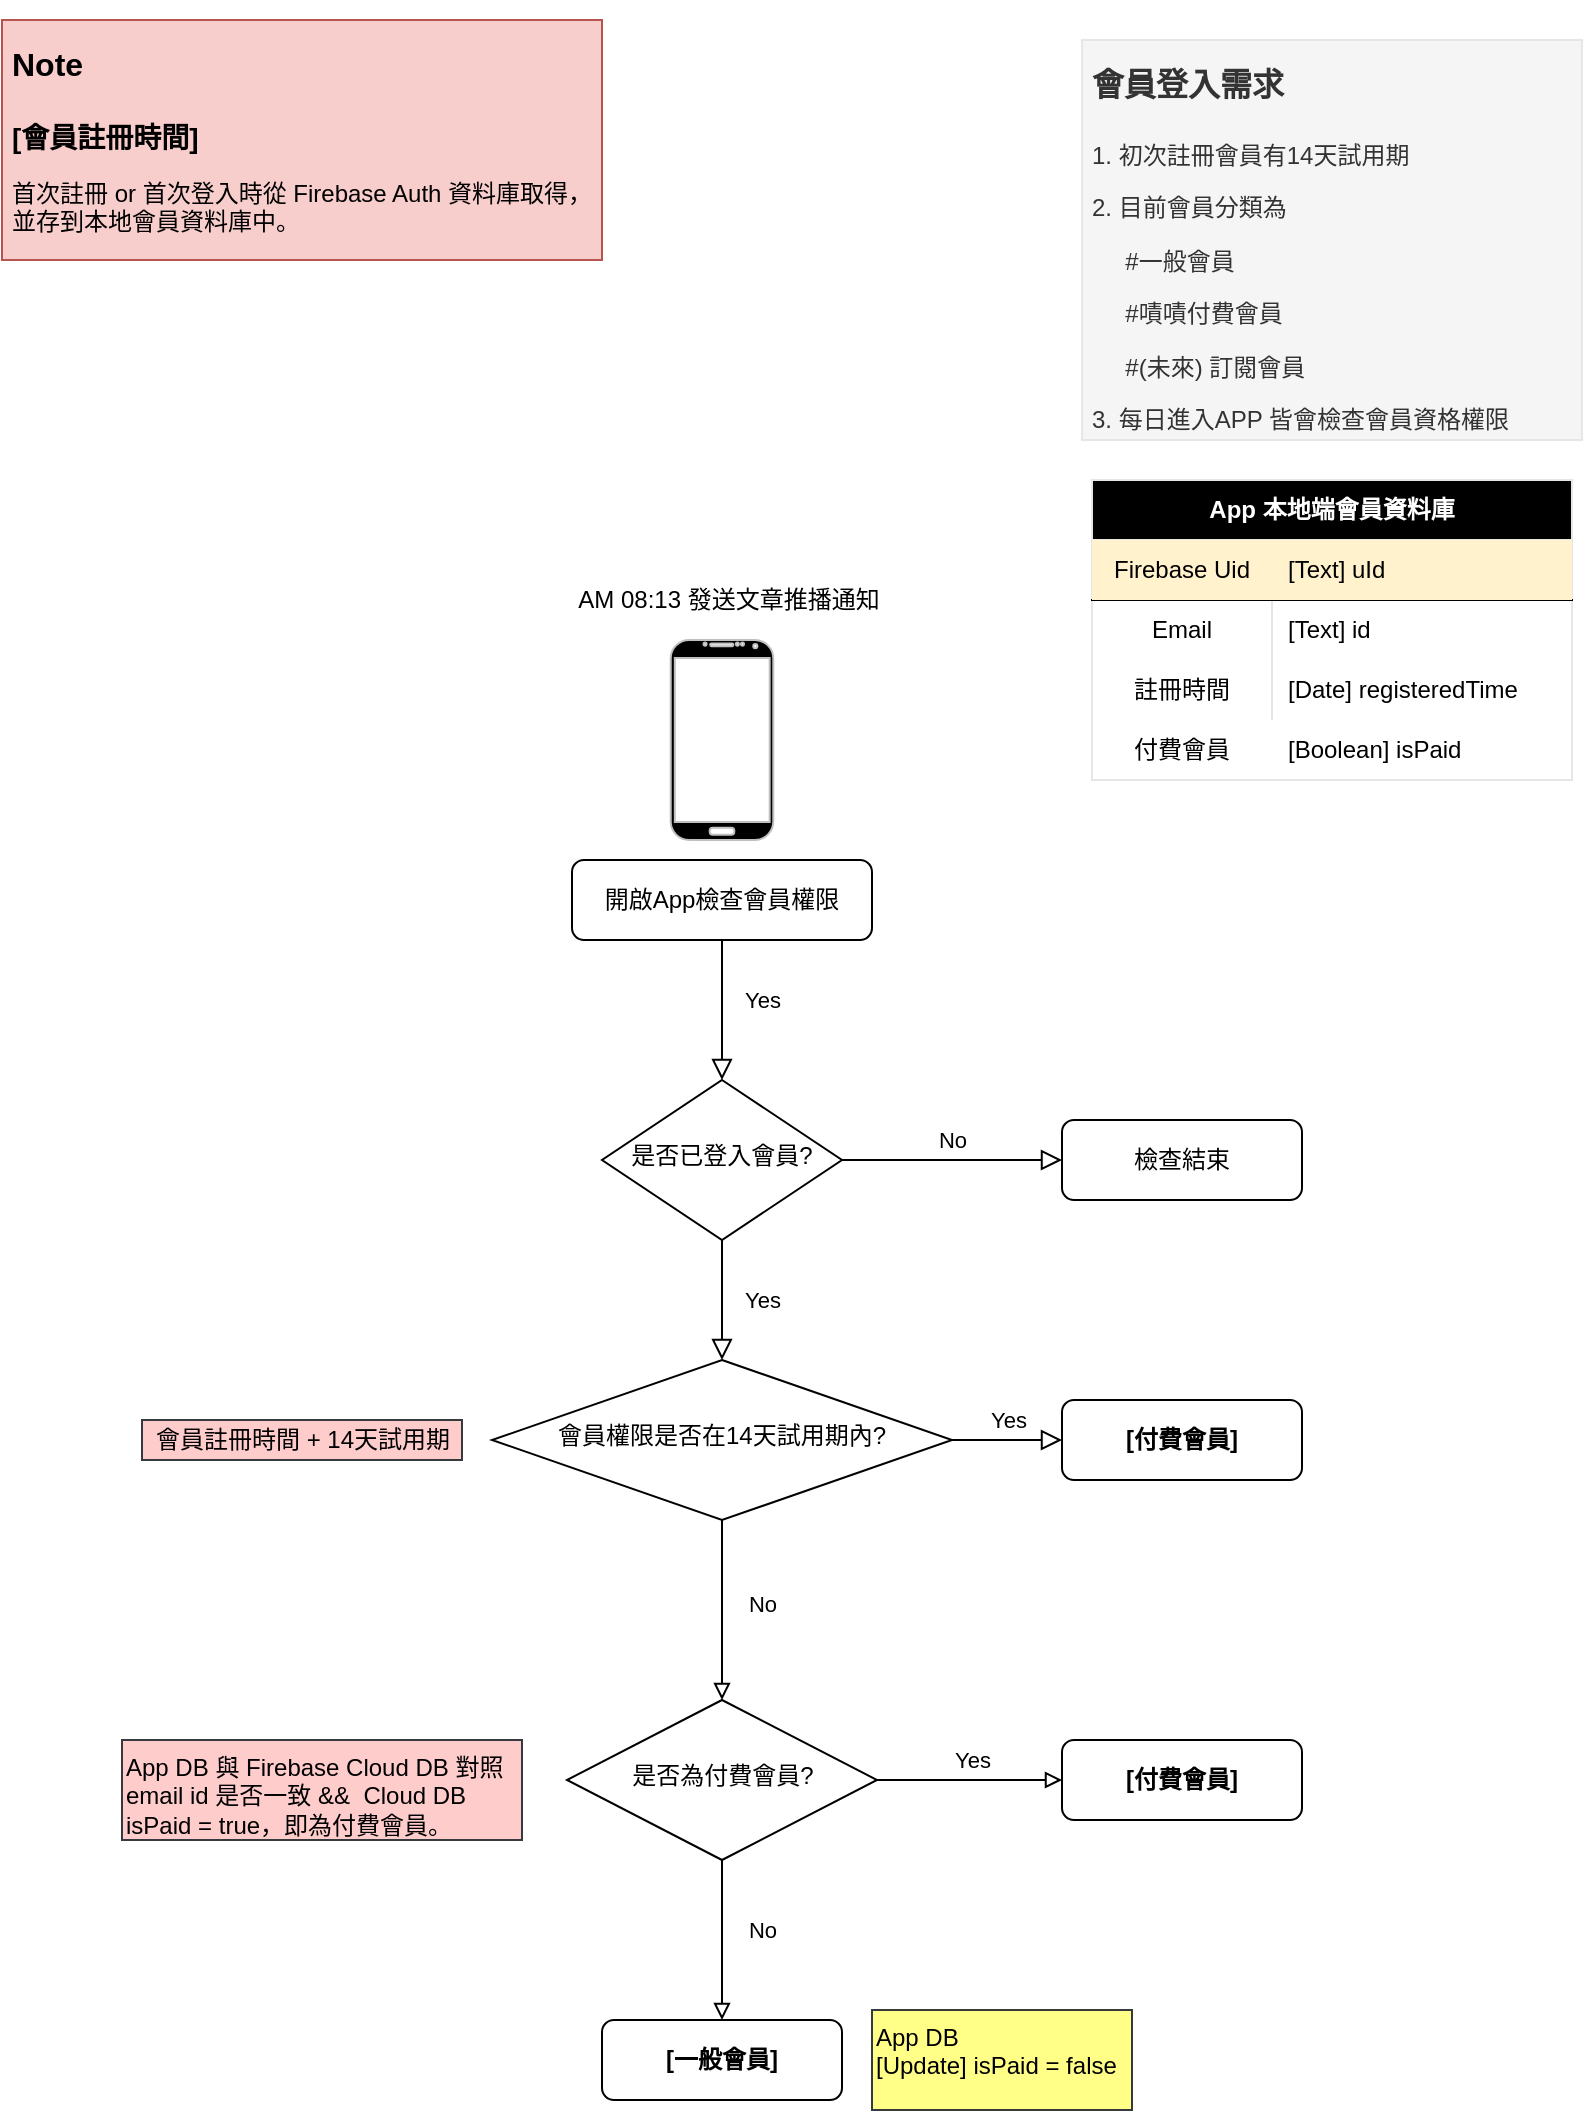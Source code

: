 <mxfile version="14.1.3" type="github">
  <diagram id="C5RBs43oDa-KdzZeNtuy" name="Page-1">
    <mxGraphModel dx="1422" dy="791" grid="1" gridSize="10" guides="1" tooltips="1" connect="1" arrows="1" fold="1" page="1" pageScale="1" pageWidth="827" pageHeight="1169" math="0" shadow="0">
      <root>
        <mxCell id="WIyWlLk6GJQsqaUBKTNV-0" />
        <mxCell id="WIyWlLk6GJQsqaUBKTNV-1" parent="WIyWlLk6GJQsqaUBKTNV-0" />
        <mxCell id="WIyWlLk6GJQsqaUBKTNV-2" value="Yes" style="rounded=0;html=1;jettySize=auto;orthogonalLoop=1;fontSize=11;endArrow=block;endFill=0;endSize=8;strokeWidth=1;shadow=0;labelBackgroundColor=none;edgeStyle=orthogonalEdgeStyle;" parent="WIyWlLk6GJQsqaUBKTNV-1" source="WIyWlLk6GJQsqaUBKTNV-3" target="WIyWlLk6GJQsqaUBKTNV-6" edge="1">
          <mxGeometry x="-0.143" y="20" relative="1" as="geometry">
            <mxPoint as="offset" />
          </mxGeometry>
        </mxCell>
        <mxCell id="WIyWlLk6GJQsqaUBKTNV-3" value="&lt;div&gt;開啟App檢查會員權限&lt;/div&gt;" style="rounded=1;whiteSpace=wrap;html=1;fontSize=12;glass=0;strokeWidth=1;shadow=0;" parent="WIyWlLk6GJQsqaUBKTNV-1" vertex="1">
          <mxGeometry x="305" y="430" width="150" height="40" as="geometry" />
        </mxCell>
        <mxCell id="WIyWlLk6GJQsqaUBKTNV-4" value="Yes" style="rounded=0;html=1;jettySize=auto;orthogonalLoop=1;fontSize=11;endArrow=block;endFill=0;endSize=8;strokeWidth=1;shadow=0;labelBackgroundColor=none;edgeStyle=orthogonalEdgeStyle;" parent="WIyWlLk6GJQsqaUBKTNV-1" source="WIyWlLk6GJQsqaUBKTNV-6" target="WIyWlLk6GJQsqaUBKTNV-10" edge="1">
          <mxGeometry y="20" relative="1" as="geometry">
            <mxPoint as="offset" />
          </mxGeometry>
        </mxCell>
        <mxCell id="WIyWlLk6GJQsqaUBKTNV-5" value="No" style="edgeStyle=orthogonalEdgeStyle;rounded=0;html=1;jettySize=auto;orthogonalLoop=1;fontSize=11;endArrow=block;endFill=0;endSize=8;strokeWidth=1;shadow=0;labelBackgroundColor=none;" parent="WIyWlLk6GJQsqaUBKTNV-1" source="WIyWlLk6GJQsqaUBKTNV-6" target="WIyWlLk6GJQsqaUBKTNV-7" edge="1">
          <mxGeometry y="10" relative="1" as="geometry">
            <mxPoint as="offset" />
          </mxGeometry>
        </mxCell>
        <mxCell id="WIyWlLk6GJQsqaUBKTNV-6" value="&lt;div&gt;是否已登入會員?&lt;/div&gt;" style="rhombus;whiteSpace=wrap;html=1;shadow=0;fontFamily=Helvetica;fontSize=12;align=center;strokeWidth=1;spacing=6;spacingTop=-4;" parent="WIyWlLk6GJQsqaUBKTNV-1" vertex="1">
          <mxGeometry x="320" y="540" width="120" height="80" as="geometry" />
        </mxCell>
        <mxCell id="WIyWlLk6GJQsqaUBKTNV-7" value="&lt;div&gt;檢查結束&lt;/div&gt;" style="rounded=1;whiteSpace=wrap;html=1;fontSize=12;glass=0;strokeWidth=1;shadow=0;" parent="WIyWlLk6GJQsqaUBKTNV-1" vertex="1">
          <mxGeometry x="550" y="560" width="120" height="40" as="geometry" />
        </mxCell>
        <mxCell id="WIyWlLk6GJQsqaUBKTNV-9" value="Yes" style="edgeStyle=orthogonalEdgeStyle;rounded=0;html=1;jettySize=auto;orthogonalLoop=1;fontSize=11;endArrow=block;endFill=0;endSize=8;strokeWidth=1;shadow=0;labelBackgroundColor=none;" parent="WIyWlLk6GJQsqaUBKTNV-1" source="WIyWlLk6GJQsqaUBKTNV-10" target="WIyWlLk6GJQsqaUBKTNV-12" edge="1">
          <mxGeometry y="10" relative="1" as="geometry">
            <mxPoint as="offset" />
          </mxGeometry>
        </mxCell>
        <mxCell id="l4cEev4Z82LXSpw1plSS-26" value="&lt;div&gt;No&lt;/div&gt;" style="edgeStyle=orthogonalEdgeStyle;rounded=0;orthogonalLoop=1;jettySize=auto;html=1;exitX=0.5;exitY=1;exitDx=0;exitDy=0;entryX=0.5;entryY=0;entryDx=0;entryDy=0;endArrow=block;endFill=0;" edge="1" parent="WIyWlLk6GJQsqaUBKTNV-1" source="WIyWlLk6GJQsqaUBKTNV-10" target="l4cEev4Z82LXSpw1plSS-25">
          <mxGeometry x="-0.067" y="20" relative="1" as="geometry">
            <Array as="points">
              <mxPoint x="380" y="810" />
              <mxPoint x="380" y="810" />
            </Array>
            <mxPoint as="offset" />
          </mxGeometry>
        </mxCell>
        <mxCell id="WIyWlLk6GJQsqaUBKTNV-10" value="會員權限是否在14天試用期內?" style="rhombus;whiteSpace=wrap;html=1;shadow=0;fontFamily=Helvetica;fontSize=12;align=center;strokeWidth=1;spacing=6;spacingTop=-4;" parent="WIyWlLk6GJQsqaUBKTNV-1" vertex="1">
          <mxGeometry x="265" y="680" width="230" height="80" as="geometry" />
        </mxCell>
        <mxCell id="WIyWlLk6GJQsqaUBKTNV-12" value="&lt;b&gt;[付費會員]&lt;/b&gt;" style="rounded=1;whiteSpace=wrap;html=1;fontSize=12;glass=0;strokeWidth=1;shadow=0;" parent="WIyWlLk6GJQsqaUBKTNV-1" vertex="1">
          <mxGeometry x="550" y="700" width="120" height="40" as="geometry" />
        </mxCell>
        <mxCell id="l4cEev4Z82LXSpw1plSS-1" value="&lt;h1&gt;&lt;font style=&quot;font-size: 16px&quot;&gt;會員登入需求&lt;/font&gt;&lt;br&gt;&lt;/h1&gt;&lt;p&gt;1. 初次註冊會員有14天試用期&lt;br&gt;&lt;/p&gt;&lt;p&gt;2. 目前會員分類為 &lt;br&gt;&lt;/p&gt;&lt;p&gt;&amp;nbsp;&amp;nbsp;&amp;nbsp;&amp;nbsp; #一般會員 &lt;br&gt;&lt;/p&gt;&lt;p&gt;&amp;nbsp;&amp;nbsp;&amp;nbsp;&amp;nbsp; #嘖嘖付費會員 &lt;br&gt;&lt;/p&gt;&lt;p&gt;&amp;nbsp;&amp;nbsp;&amp;nbsp;&amp;nbsp; #(未來) 訂閱會員&lt;br&gt;&lt;/p&gt;&lt;p&gt;3. 每日進入APP 皆會檢查會員資格權限&lt;br&gt;&lt;/p&gt;" style="text;html=1;fillColor=#f5f5f5;spacing=5;spacingTop=-20;whiteSpace=wrap;overflow=hidden;rounded=0;fontColor=#333333;strokeColor=#E6E6E6;" vertex="1" parent="WIyWlLk6GJQsqaUBKTNV-1">
          <mxGeometry x="560" y="20" width="250" height="200" as="geometry" />
        </mxCell>
        <mxCell id="l4cEev4Z82LXSpw1plSS-2" value="" style="verticalLabelPosition=bottom;verticalAlign=top;html=1;shadow=0;dashed=0;strokeWidth=1;shape=mxgraph.android.phone2;strokeColor=#c0c0c0;fillColor=#000000;" vertex="1" parent="WIyWlLk6GJQsqaUBKTNV-1">
          <mxGeometry x="354.36" y="320" width="51.28" height="100" as="geometry" />
        </mxCell>
        <mxCell id="l4cEev4Z82LXSpw1plSS-3" value="&lt;div&gt;AM 08:13 發送文章推播通知&lt;/div&gt;" style="text;html=1;align=center;verticalAlign=middle;resizable=0;points=[];autosize=1;" vertex="1" parent="WIyWlLk6GJQsqaUBKTNV-1">
          <mxGeometry x="302.5" y="290" width="160" height="20" as="geometry" />
        </mxCell>
        <mxCell id="l4cEev4Z82LXSpw1plSS-4" value="會員註冊時間 + 14天試用期" style="text;html=1;align=center;verticalAlign=middle;resizable=0;points=[];autosize=1;fillColor=#ffcccc;strokeColor=#36393d;" vertex="1" parent="WIyWlLk6GJQsqaUBKTNV-1">
          <mxGeometry x="90" y="710" width="160" height="20" as="geometry" />
        </mxCell>
        <mxCell id="l4cEev4Z82LXSpw1plSS-5" value="&lt;h1&gt;&lt;font style=&quot;font-size: 16px&quot;&gt;Note&lt;/font&gt;&lt;br&gt;&lt;/h1&gt;&lt;p&gt;&lt;b&gt;&lt;font style=&quot;font-size: 14px&quot;&gt;[會員註冊時間] &lt;/font&gt;&lt;/b&gt;&lt;br&gt;&lt;/p&gt;&lt;p&gt;首次註冊 or 首次登入時從 Firebase Auth 資料庫取得，並存到本地會員資料庫中。&lt;/p&gt;" style="text;html=1;strokeColor=#b85450;fillColor=#f8cecc;spacing=5;spacingTop=-20;whiteSpace=wrap;overflow=hidden;rounded=0;" vertex="1" parent="WIyWlLk6GJQsqaUBKTNV-1">
          <mxGeometry x="20" y="10" width="300" height="120" as="geometry" />
        </mxCell>
        <mxCell id="l4cEev4Z82LXSpw1plSS-6" value="&lt;font color=&quot;#FFFFFF&quot;&gt;App 本地端會員資料庫&lt;/font&gt;" style="shape=table;html=1;whiteSpace=wrap;startSize=30;container=1;collapsible=0;childLayout=tableLayout;fixedRows=1;rowLines=0;fontStyle=1;align=center;strokeColor=#E6E6E6;fillColor=#000000;" vertex="1" parent="WIyWlLk6GJQsqaUBKTNV-1">
          <mxGeometry x="565" y="240" width="240" height="150" as="geometry" />
        </mxCell>
        <mxCell id="l4cEev4Z82LXSpw1plSS-7" value="" style="shape=partialRectangle;html=1;whiteSpace=wrap;collapsible=0;dropTarget=0;pointerEvents=0;fillColor=none;top=0;left=0;bottom=1;right=0;points=[[0,0.5],[1,0.5]];portConstraint=eastwest;" vertex="1" parent="l4cEev4Z82LXSpw1plSS-6">
          <mxGeometry y="30" width="240" height="30" as="geometry" />
        </mxCell>
        <mxCell id="l4cEev4Z82LXSpw1plSS-8" value="Firebase Uid" style="shape=partialRectangle;html=1;whiteSpace=wrap;connectable=0;fillColor=#fff2cc;top=0;left=0;bottom=0;right=0;overflow=hidden;strokeColor=#d6b656;" vertex="1" parent="l4cEev4Z82LXSpw1plSS-7">
          <mxGeometry width="90" height="30" as="geometry" />
        </mxCell>
        <mxCell id="l4cEev4Z82LXSpw1plSS-9" value="[Text] uId" style="shape=partialRectangle;html=1;whiteSpace=wrap;connectable=0;fillColor=#fff2cc;top=0;left=0;bottom=0;right=0;align=left;spacingLeft=6;overflow=hidden;strokeColor=#d6b656;" vertex="1" parent="l4cEev4Z82LXSpw1plSS-7">
          <mxGeometry x="90" width="150" height="30" as="geometry" />
        </mxCell>
        <mxCell id="l4cEev4Z82LXSpw1plSS-10" value="" style="shape=partialRectangle;html=1;whiteSpace=wrap;collapsible=0;dropTarget=0;pointerEvents=0;fillColor=none;top=0;left=0;bottom=0;right=0;points=[[0,0.5],[1,0.5]];portConstraint=eastwest;" vertex="1" parent="l4cEev4Z82LXSpw1plSS-6">
          <mxGeometry y="60" width="240" height="30" as="geometry" />
        </mxCell>
        <mxCell id="l4cEev4Z82LXSpw1plSS-11" value="Email" style="shape=partialRectangle;html=1;whiteSpace=wrap;connectable=0;fillColor=none;top=0;left=0;bottom=0;right=0;overflow=hidden;" vertex="1" parent="l4cEev4Z82LXSpw1plSS-10">
          <mxGeometry width="90" height="30" as="geometry" />
        </mxCell>
        <mxCell id="l4cEev4Z82LXSpw1plSS-12" value="[Text] id" style="shape=partialRectangle;html=1;whiteSpace=wrap;connectable=0;fillColor=none;top=0;left=0;bottom=0;right=0;align=left;spacingLeft=6;overflow=hidden;" vertex="1" parent="l4cEev4Z82LXSpw1plSS-10">
          <mxGeometry x="90" width="150" height="30" as="geometry" />
        </mxCell>
        <mxCell id="l4cEev4Z82LXSpw1plSS-13" value="" style="shape=partialRectangle;html=1;whiteSpace=wrap;collapsible=0;dropTarget=0;pointerEvents=0;fillColor=none;top=0;left=0;bottom=0;right=0;points=[[0,0.5],[1,0.5]];portConstraint=eastwest;" vertex="1" parent="l4cEev4Z82LXSpw1plSS-6">
          <mxGeometry y="90" width="240" height="30" as="geometry" />
        </mxCell>
        <mxCell id="l4cEev4Z82LXSpw1plSS-14" value="&lt;div&gt;註冊時間&lt;/div&gt;" style="shape=partialRectangle;html=1;whiteSpace=wrap;connectable=0;fillColor=none;top=0;left=0;bottom=0;right=0;overflow=hidden;" vertex="1" parent="l4cEev4Z82LXSpw1plSS-13">
          <mxGeometry width="90" height="30" as="geometry" />
        </mxCell>
        <mxCell id="l4cEev4Z82LXSpw1plSS-15" value="[Date] registeredTime" style="shape=partialRectangle;html=1;whiteSpace=wrap;connectable=0;fillColor=none;top=0;left=0;bottom=0;right=0;align=left;spacingLeft=6;overflow=hidden;" vertex="1" parent="l4cEev4Z82LXSpw1plSS-13">
          <mxGeometry x="90" width="150" height="30" as="geometry" />
        </mxCell>
        <mxCell id="l4cEev4Z82LXSpw1plSS-18" value="付費會員" style="shape=partialRectangle;html=1;whiteSpace=wrap;connectable=0;fillColor=none;top=0;left=0;bottom=0;right=0;overflow=hidden;" vertex="1" parent="WIyWlLk6GJQsqaUBKTNV-1">
          <mxGeometry x="565" y="360" width="90" height="30" as="geometry" />
        </mxCell>
        <mxCell id="l4cEev4Z82LXSpw1plSS-19" value="[Boolean] isPaid" style="shape=partialRectangle;html=1;whiteSpace=wrap;connectable=0;fillColor=none;top=0;left=0;bottom=0;right=0;align=left;spacingLeft=6;overflow=hidden;" vertex="1" parent="WIyWlLk6GJQsqaUBKTNV-1">
          <mxGeometry x="655" y="360" width="150" height="30" as="geometry" />
        </mxCell>
        <mxCell id="l4cEev4Z82LXSpw1plSS-29" value="&lt;div&gt;Yes&lt;/div&gt;" style="edgeStyle=orthogonalEdgeStyle;rounded=0;orthogonalLoop=1;jettySize=auto;html=1;exitX=1;exitY=0.5;exitDx=0;exitDy=0;endArrow=block;endFill=0;" edge="1" parent="WIyWlLk6GJQsqaUBKTNV-1" source="l4cEev4Z82LXSpw1plSS-25" target="l4cEev4Z82LXSpw1plSS-28">
          <mxGeometry x="0.024" y="10" relative="1" as="geometry">
            <mxPoint as="offset" />
          </mxGeometry>
        </mxCell>
        <mxCell id="l4cEev4Z82LXSpw1plSS-31" value="&lt;div&gt;No&lt;/div&gt;" style="edgeStyle=orthogonalEdgeStyle;rounded=0;orthogonalLoop=1;jettySize=auto;html=1;exitX=0.5;exitY=1;exitDx=0;exitDy=0;entryX=0.5;entryY=0;entryDx=0;entryDy=0;endArrow=block;endFill=0;" edge="1" parent="WIyWlLk6GJQsqaUBKTNV-1" source="l4cEev4Z82LXSpw1plSS-25" target="l4cEev4Z82LXSpw1plSS-30">
          <mxGeometry x="-0.143" y="20" relative="1" as="geometry">
            <mxPoint as="offset" />
          </mxGeometry>
        </mxCell>
        <mxCell id="l4cEev4Z82LXSpw1plSS-25" value="&lt;div&gt;是否為付費會員?&lt;/div&gt;" style="rhombus;whiteSpace=wrap;html=1;shadow=0;fontFamily=Helvetica;fontSize=12;align=center;strokeWidth=1;spacing=6;spacingTop=-4;" vertex="1" parent="WIyWlLk6GJQsqaUBKTNV-1">
          <mxGeometry x="302.5" y="850" width="155" height="80" as="geometry" />
        </mxCell>
        <mxCell id="l4cEev4Z82LXSpw1plSS-27" value="App DB 與 Firebase Cloud DB 對照 email id 是否一致 &amp;amp;&amp;amp;&amp;nbsp; Cloud DB isPaid = true，即為付費會員。" style="text;whiteSpace=wrap;html=1;fillColor=#ffcccc;strokeColor=#36393d;" vertex="1" parent="WIyWlLk6GJQsqaUBKTNV-1">
          <mxGeometry x="80" y="870" width="200" height="50" as="geometry" />
        </mxCell>
        <mxCell id="l4cEev4Z82LXSpw1plSS-28" value="&lt;b&gt;[付費會員]&lt;/b&gt;" style="rounded=1;whiteSpace=wrap;html=1;fontSize=12;glass=0;strokeWidth=1;shadow=0;" vertex="1" parent="WIyWlLk6GJQsqaUBKTNV-1">
          <mxGeometry x="550" y="870" width="120" height="40" as="geometry" />
        </mxCell>
        <mxCell id="l4cEev4Z82LXSpw1plSS-30" value="&lt;b&gt;[一般會員]&lt;/b&gt;" style="rounded=1;whiteSpace=wrap;html=1;fontSize=12;glass=0;strokeWidth=1;shadow=0;" vertex="1" parent="WIyWlLk6GJQsqaUBKTNV-1">
          <mxGeometry x="320" y="1010" width="120" height="40" as="geometry" />
        </mxCell>
        <mxCell id="l4cEev4Z82LXSpw1plSS-32" value="&lt;div&gt;App DB &lt;br&gt;&lt;/div&gt;&lt;div&gt;[Update] isPaid = false&lt;br&gt;&lt;/div&gt;" style="text;whiteSpace=wrap;html=1;fillColor=#ffff88;strokeColor=#36393d;" vertex="1" parent="WIyWlLk6GJQsqaUBKTNV-1">
          <mxGeometry x="455" y="1005" width="130" height="50" as="geometry" />
        </mxCell>
      </root>
    </mxGraphModel>
  </diagram>
</mxfile>
